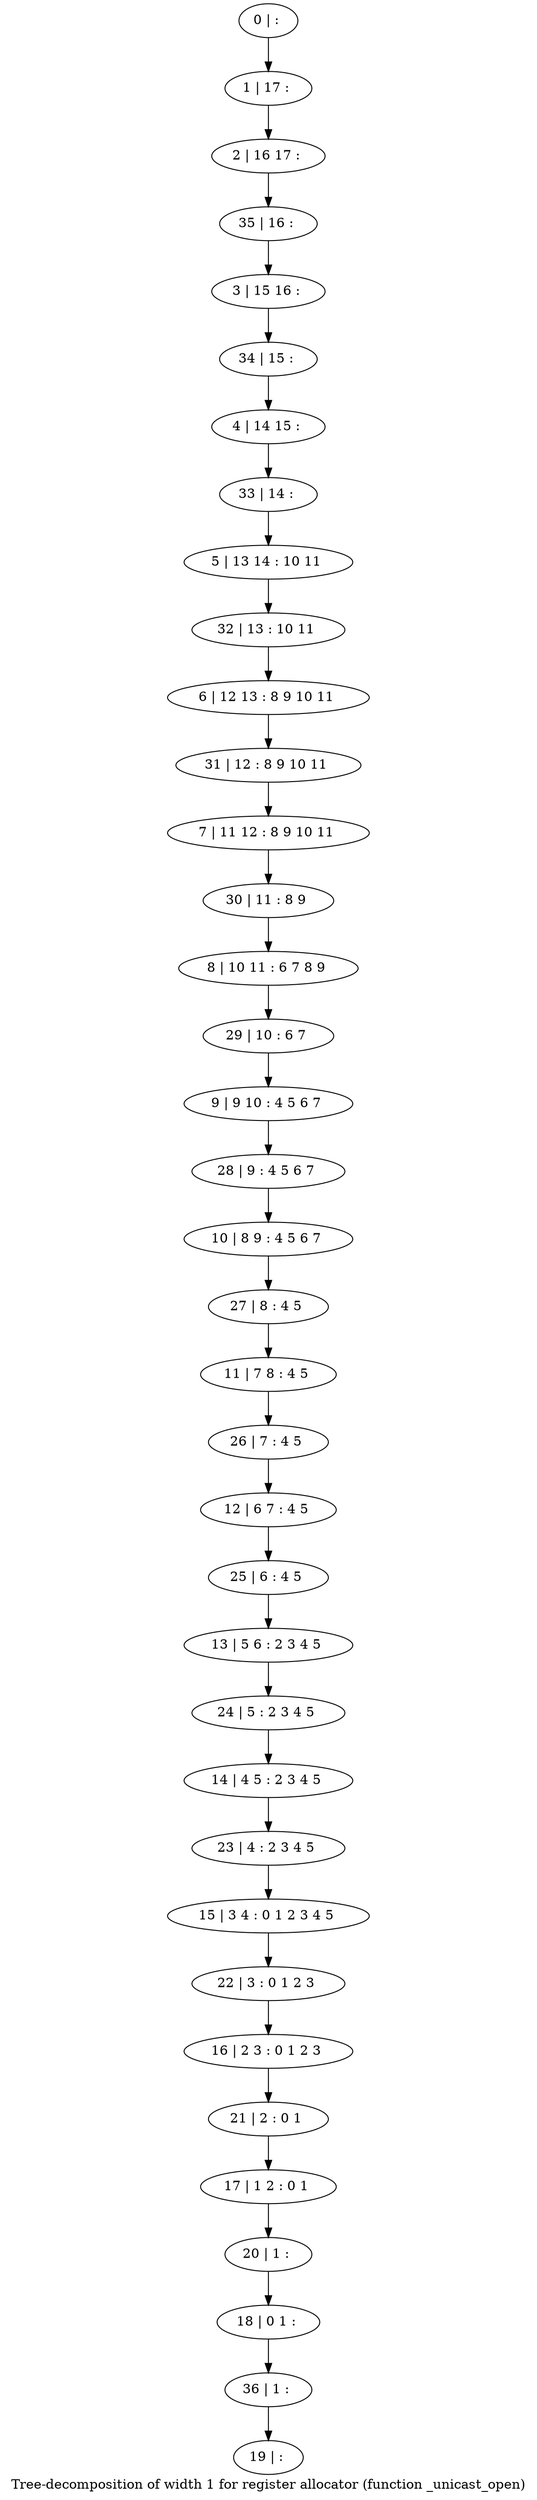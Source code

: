 digraph G {
graph [label="Tree-decomposition of width 1 for register allocator (function _unicast_open)"]
0[label="0 | : "];
1[label="1 | 17 : "];
2[label="2 | 16 17 : "];
3[label="3 | 15 16 : "];
4[label="4 | 14 15 : "];
5[label="5 | 13 14 : 10 11 "];
6[label="6 | 12 13 : 8 9 10 11 "];
7[label="7 | 11 12 : 8 9 10 11 "];
8[label="8 | 10 11 : 6 7 8 9 "];
9[label="9 | 9 10 : 4 5 6 7 "];
10[label="10 | 8 9 : 4 5 6 7 "];
11[label="11 | 7 8 : 4 5 "];
12[label="12 | 6 7 : 4 5 "];
13[label="13 | 5 6 : 2 3 4 5 "];
14[label="14 | 4 5 : 2 3 4 5 "];
15[label="15 | 3 4 : 0 1 2 3 4 5 "];
16[label="16 | 2 3 : 0 1 2 3 "];
17[label="17 | 1 2 : 0 1 "];
18[label="18 | 0 1 : "];
19[label="19 | : "];
20[label="20 | 1 : "];
21[label="21 | 2 : 0 1 "];
22[label="22 | 3 : 0 1 2 3 "];
23[label="23 | 4 : 2 3 4 5 "];
24[label="24 | 5 : 2 3 4 5 "];
25[label="25 | 6 : 4 5 "];
26[label="26 | 7 : 4 5 "];
27[label="27 | 8 : 4 5 "];
28[label="28 | 9 : 4 5 6 7 "];
29[label="29 | 10 : 6 7 "];
30[label="30 | 11 : 8 9 "];
31[label="31 | 12 : 8 9 10 11 "];
32[label="32 | 13 : 10 11 "];
33[label="33 | 14 : "];
34[label="34 | 15 : "];
35[label="35 | 16 : "];
36[label="36 | 1 : "];
0->1 ;
1->2 ;
20->18 ;
17->20 ;
21->17 ;
16->21 ;
22->16 ;
15->22 ;
23->15 ;
14->23 ;
24->14 ;
13->24 ;
25->13 ;
12->25 ;
26->12 ;
11->26 ;
27->11 ;
10->27 ;
28->10 ;
9->28 ;
29->9 ;
8->29 ;
30->8 ;
7->30 ;
31->7 ;
6->31 ;
32->6 ;
5->32 ;
33->5 ;
4->33 ;
34->4 ;
3->34 ;
35->3 ;
2->35 ;
36->19 ;
18->36 ;
}
